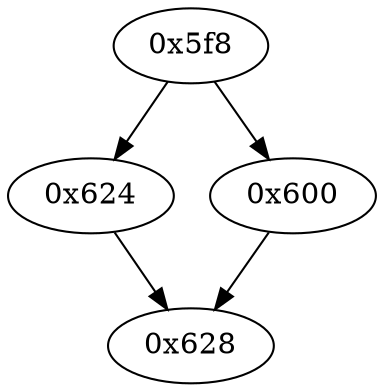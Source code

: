 strict digraph "" {
	"0x624"	 [opcode="[u'mov']"];
	"0x628"	 [opcode="[u'push', u'mov', u'ldr', u'add', u'bl', u'mov', u'pop']"];
	"0x624" -> "0x628";
	"0x600"	 [opcode="[u'sub', u'sub', u'umull', u'and', u'lsr', u'rrx', u'add', u'sub', u'b']"];
	"0x600" -> "0x628";
	"0x5f8"	 [opcode="[u'cmp', u'b']"];
	"0x5f8" -> "0x624";
	"0x5f8" -> "0x600";
}
